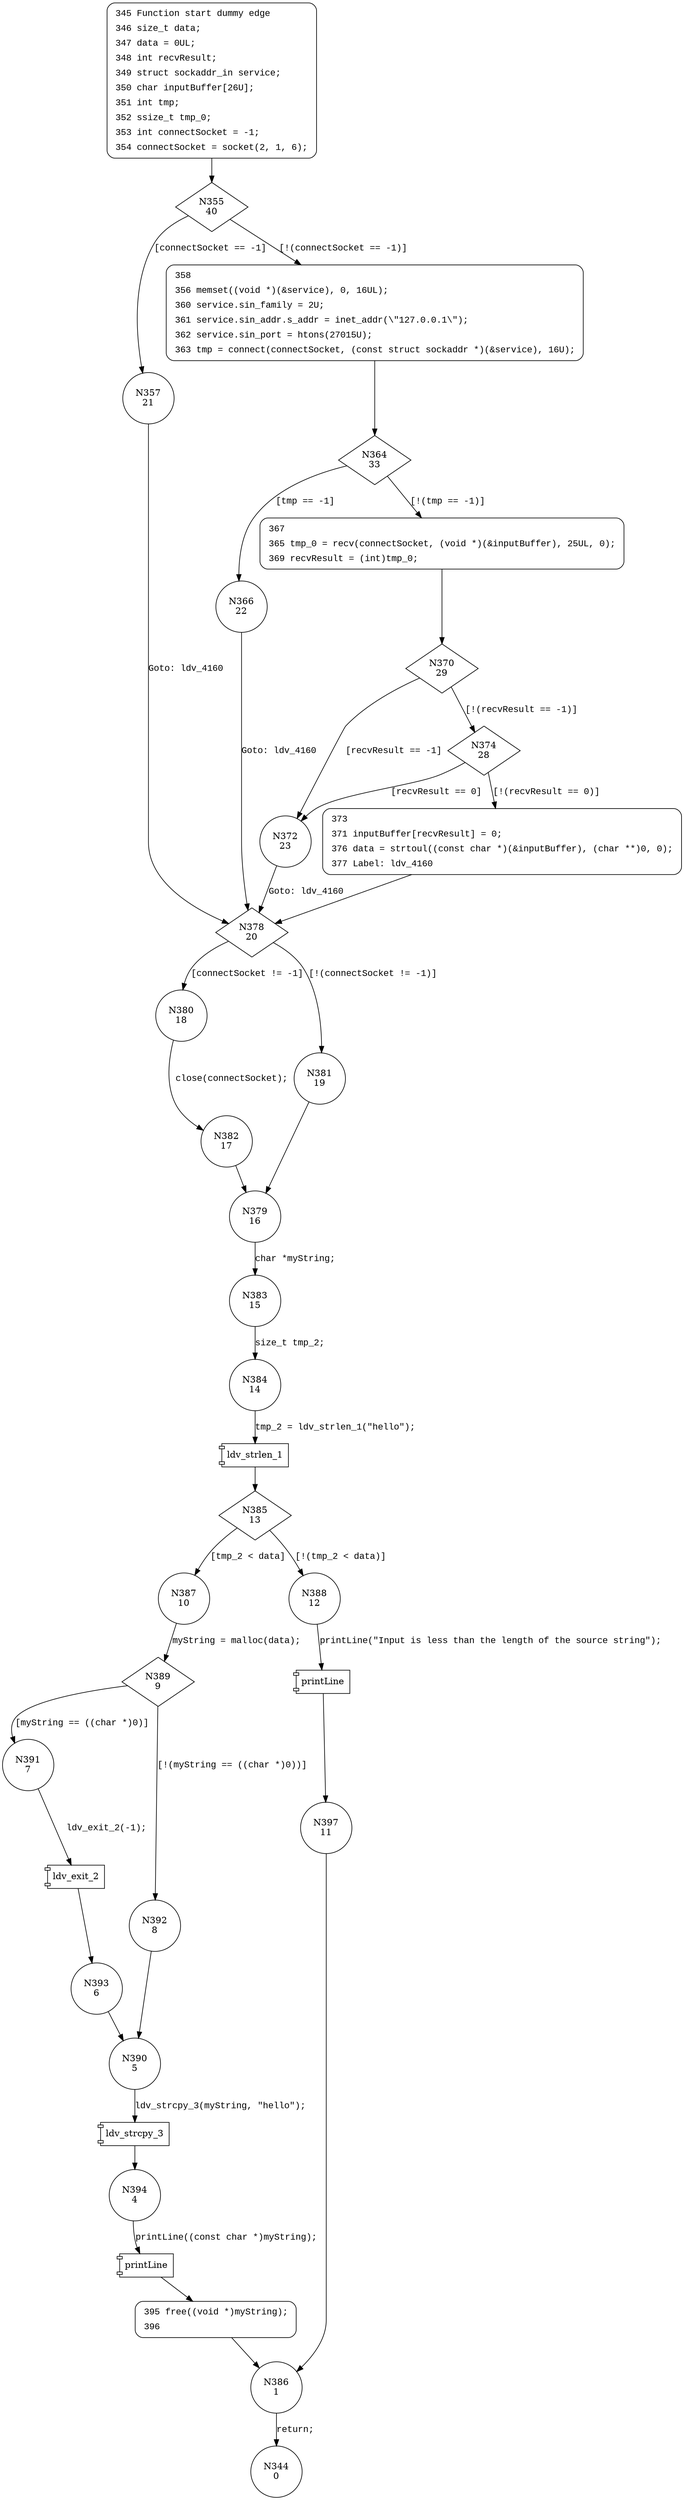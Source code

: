 digraph CWE789_Uncontrolled_Mem_Alloc__malloc_char_connect_socket_01_bad {
355 [shape="diamond" label="N355\n40"]
357 [shape="circle" label="N357\n21"]
358 [shape="circle" label="N358\n39"]
364 [shape="diamond" label="N364\n33"]
366 [shape="circle" label="N366\n22"]
367 [shape="circle" label="N367\n32"]
370 [shape="diamond" label="N370\n29"]
372 [shape="circle" label="N372\n23"]
374 [shape="diamond" label="N374\n28"]
373 [shape="circle" label="N373\n27"]
378 [shape="diamond" label="N378\n20"]
380 [shape="circle" label="N380\n18"]
381 [shape="circle" label="N381\n19"]
379 [shape="circle" label="N379\n16"]
383 [shape="circle" label="N383\n15"]
384 [shape="circle" label="N384\n14"]
385 [shape="diamond" label="N385\n13"]
387 [shape="circle" label="N387\n10"]
388 [shape="circle" label="N388\n12"]
397 [shape="circle" label="N397\n11"]
386 [shape="circle" label="N386\n1"]
344 [shape="circle" label="N344\n0"]
389 [shape="diamond" label="N389\n9"]
391 [shape="circle" label="N391\n7"]
392 [shape="circle" label="N392\n8"]
390 [shape="circle" label="N390\n5"]
394 [shape="circle" label="N394\n4"]
395 [shape="circle" label="N395\n3"]
393 [shape="circle" label="N393\n6"]
382 [shape="circle" label="N382\n17"]
345 [style="filled,bold" penwidth="1" fillcolor="white" fontname="Courier New" shape="Mrecord" label=<<table border="0" cellborder="0" cellpadding="3" bgcolor="white"><tr><td align="right">345</td><td align="left">Function start dummy edge</td></tr><tr><td align="right">346</td><td align="left">size_t data;</td></tr><tr><td align="right">347</td><td align="left">data = 0UL;</td></tr><tr><td align="right">348</td><td align="left">int recvResult;</td></tr><tr><td align="right">349</td><td align="left">struct sockaddr_in service;</td></tr><tr><td align="right">350</td><td align="left">char inputBuffer[26U];</td></tr><tr><td align="right">351</td><td align="left">int tmp;</td></tr><tr><td align="right">352</td><td align="left">ssize_t tmp_0;</td></tr><tr><td align="right">353</td><td align="left">int connectSocket = -1;</td></tr><tr><td align="right">354</td><td align="left">connectSocket = socket(2, 1, 6);</td></tr></table>>]
345 -> 355[label=""]
358 [style="filled,bold" penwidth="1" fillcolor="white" fontname="Courier New" shape="Mrecord" label=<<table border="0" cellborder="0" cellpadding="3" bgcolor="white"><tr><td align="right">358</td><td align="left"></td></tr><tr><td align="right">356</td><td align="left">memset((void *)(&amp;service), 0, 16UL);</td></tr><tr><td align="right">360</td><td align="left">service.sin_family = 2U;</td></tr><tr><td align="right">361</td><td align="left">service.sin_addr.s_addr = inet_addr(\&quot;127.0.0.1\&quot;);</td></tr><tr><td align="right">362</td><td align="left">service.sin_port = htons(27015U);</td></tr><tr><td align="right">363</td><td align="left">tmp = connect(connectSocket, (const struct sockaddr *)(&amp;service), 16U);</td></tr></table>>]
358 -> 364[label=""]
367 [style="filled,bold" penwidth="1" fillcolor="white" fontname="Courier New" shape="Mrecord" label=<<table border="0" cellborder="0" cellpadding="3" bgcolor="white"><tr><td align="right">367</td><td align="left"></td></tr><tr><td align="right">365</td><td align="left">tmp_0 = recv(connectSocket, (void *)(&amp;inputBuffer), 25UL, 0);</td></tr><tr><td align="right">369</td><td align="left">recvResult = (int)tmp_0;</td></tr></table>>]
367 -> 370[label=""]
373 [style="filled,bold" penwidth="1" fillcolor="white" fontname="Courier New" shape="Mrecord" label=<<table border="0" cellborder="0" cellpadding="3" bgcolor="white"><tr><td align="right">373</td><td align="left"></td></tr><tr><td align="right">371</td><td align="left">inputBuffer[recvResult] = 0;</td></tr><tr><td align="right">376</td><td align="left">data = strtoul((const char *)(&amp;inputBuffer), (char **)0, 0);</td></tr><tr><td align="right">377</td><td align="left">Label: ldv_4160</td></tr></table>>]
373 -> 378[label=""]
395 [style="filled,bold" penwidth="1" fillcolor="white" fontname="Courier New" shape="Mrecord" label=<<table border="0" cellborder="0" cellpadding="3" bgcolor="white"><tr><td align="right">395</td><td align="left">free((void *)myString);</td></tr><tr><td align="right">396</td><td align="left"></td></tr></table>>]
395 -> 386[label=""]
355 -> 357 [label="[connectSocket == -1]" fontname="Courier New"]
355 -> 358 [label="[!(connectSocket == -1)]" fontname="Courier New"]
364 -> 366 [label="[tmp == -1]" fontname="Courier New"]
364 -> 367 [label="[!(tmp == -1)]" fontname="Courier New"]
370 -> 372 [label="[recvResult == -1]" fontname="Courier New"]
370 -> 374 [label="[!(recvResult == -1)]" fontname="Courier New"]
374 -> 372 [label="[recvResult == 0]" fontname="Courier New"]
374 -> 373 [label="[!(recvResult == 0)]" fontname="Courier New"]
378 -> 380 [label="[connectSocket != -1]" fontname="Courier New"]
378 -> 381 [label="[!(connectSocket != -1)]" fontname="Courier New"]
379 -> 383 [label="char *myString;" fontname="Courier New"]
100028 [shape="component" label="ldv_strlen_1"]
384 -> 100028 [label="tmp_2 = ldv_strlen_1(\"hello\");" fontname="Courier New"]
100028 -> 385 [label="" fontname="Courier New"]
385 -> 387 [label="[tmp_2 < data]" fontname="Courier New"]
385 -> 388 [label="[!(tmp_2 < data)]" fontname="Courier New"]
100029 [shape="component" label="printLine"]
388 -> 100029 [label="printLine(\"Input is less than the length of the source string\");" fontname="Courier New"]
100029 -> 397 [label="" fontname="Courier New"]
386 -> 344 [label="return;" fontname="Courier New"]
389 -> 391 [label="[myString == ((char *)0)]" fontname="Courier New"]
389 -> 392 [label="[!(myString == ((char *)0))]" fontname="Courier New"]
100030 [shape="component" label="ldv_strcpy_3"]
390 -> 100030 [label="ldv_strcpy_3(myString, \"hello\");" fontname="Courier New"]
100030 -> 394 [label="" fontname="Courier New"]
100031 [shape="component" label="printLine"]
394 -> 100031 [label="printLine((const char *)myString);" fontname="Courier New"]
100031 -> 395 [label="" fontname="Courier New"]
100032 [shape="component" label="ldv_exit_2"]
391 -> 100032 [label="ldv_exit_2(-1);" fontname="Courier New"]
100032 -> 393 [label="" fontname="Courier New"]
380 -> 382 [label="close(connectSocket);" fontname="Courier New"]
372 -> 378 [label="Goto: ldv_4160" fontname="Courier New"]
357 -> 378 [label="Goto: ldv_4160" fontname="Courier New"]
381 -> 379 [label="" fontname="Courier New"]
383 -> 384 [label="size_t tmp_2;" fontname="Courier New"]
397 -> 386 [label="" fontname="Courier New"]
387 -> 389 [label="myString = malloc(data);" fontname="Courier New"]
392 -> 390 [label="" fontname="Courier New"]
393 -> 390 [label="" fontname="Courier New"]
382 -> 379 [label="" fontname="Courier New"]
366 -> 378 [label="Goto: ldv_4160" fontname="Courier New"]
}